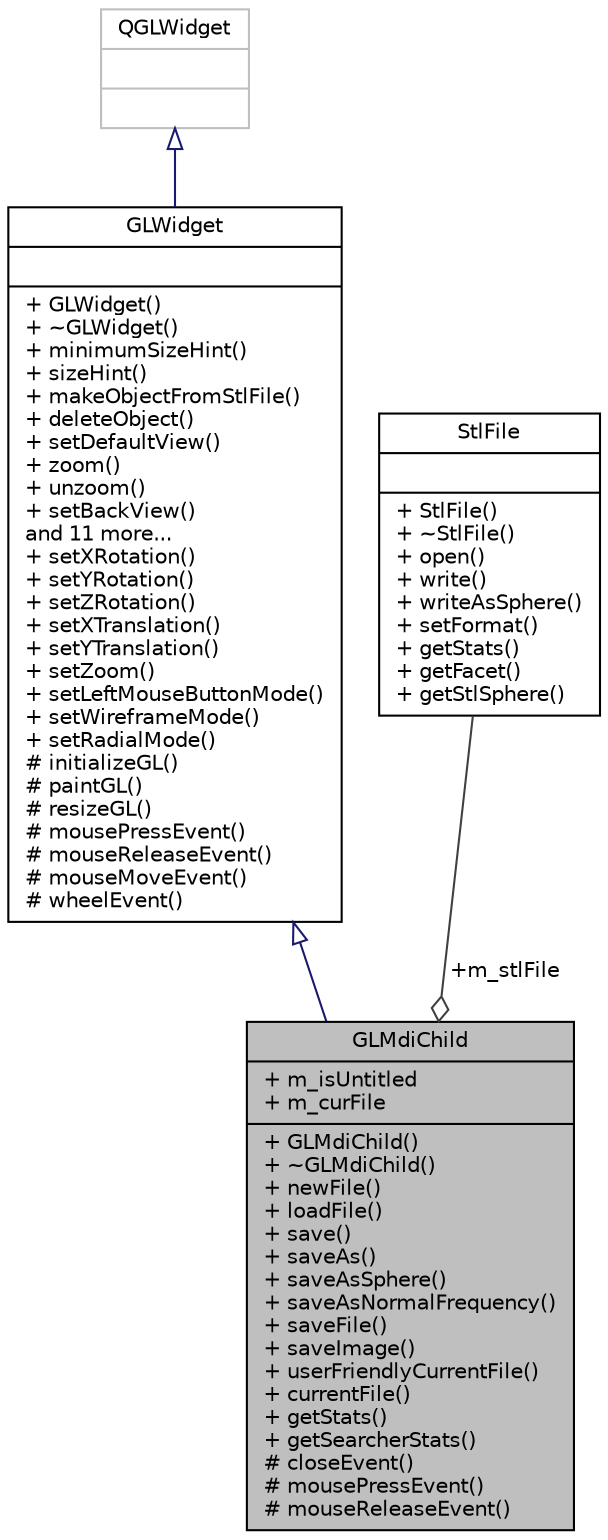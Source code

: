 digraph "GLMdiChild"
{
  edge [fontname="Helvetica",fontsize="10",labelfontname="Helvetica",labelfontsize="10"];
  node [fontname="Helvetica",fontsize="10",shape=record];
  Node1 [label="{GLMdiChild\n|+ m_isUntitled\l+ m_curFile\l|+ GLMdiChild()\l+ ~GLMdiChild()\l+ newFile()\l+ loadFile()\l+ save()\l+ saveAs()\l+ saveAsSphere()\l+ saveAsNormalFrequency()\l+ saveFile()\l+ saveImage()\l+ userFriendlyCurrentFile()\l+ currentFile()\l+ getStats()\l+ getSearcherStats()\l# closeEvent()\l# mousePressEvent()\l# mouseReleaseEvent()\l}",height=0.2,width=0.4,color="black", fillcolor="grey75", style="filled" fontcolor="black"];
  Node2 -> Node1 [dir="back",color="midnightblue",fontsize="10",style="solid",arrowtail="onormal",fontname="Helvetica"];
  Node2 [label="{GLWidget\n||+ GLWidget()\l+ ~GLWidget()\l+ minimumSizeHint()\l+ sizeHint()\l+ makeObjectFromStlFile()\l+ deleteObject()\l+ setDefaultView()\l+ zoom()\l+ unzoom()\l+ setBackView()\land 11 more...\l+ setXRotation()\l+ setYRotation()\l+ setZRotation()\l+ setXTranslation()\l+ setYTranslation()\l+ setZoom()\l+ setLeftMouseButtonMode()\l+ setWireframeMode()\l+ setRadialMode()\l# initializeGL()\l# paintGL()\l# resizeGL()\l# mousePressEvent()\l# mouseReleaseEvent()\l# mouseMoveEvent()\l# wheelEvent()\l}",height=0.2,width=0.4,color="black", fillcolor="white", style="filled",URL="$class_g_l_widget.html"];
  Node3 -> Node2 [dir="back",color="midnightblue",fontsize="10",style="solid",arrowtail="onormal",fontname="Helvetica"];
  Node3 [label="{QGLWidget\n||}",height=0.2,width=0.4,color="grey75", fillcolor="white", style="filled"];
  Node4 -> Node1 [color="grey25",fontsize="10",style="solid",label=" +m_stlFile" ,arrowhead="odiamond",fontname="Helvetica"];
  Node4 [label="{StlFile\n||+ StlFile()\l+ ~StlFile()\l+ open()\l+ write()\l+ writeAsSphere()\l+ setFormat()\l+ getStats()\l+ getFacet()\l+ getStlSphere()\l}",height=0.2,width=0.4,color="black", fillcolor="white", style="filled",URL="$class_stl_file.html"];
}
